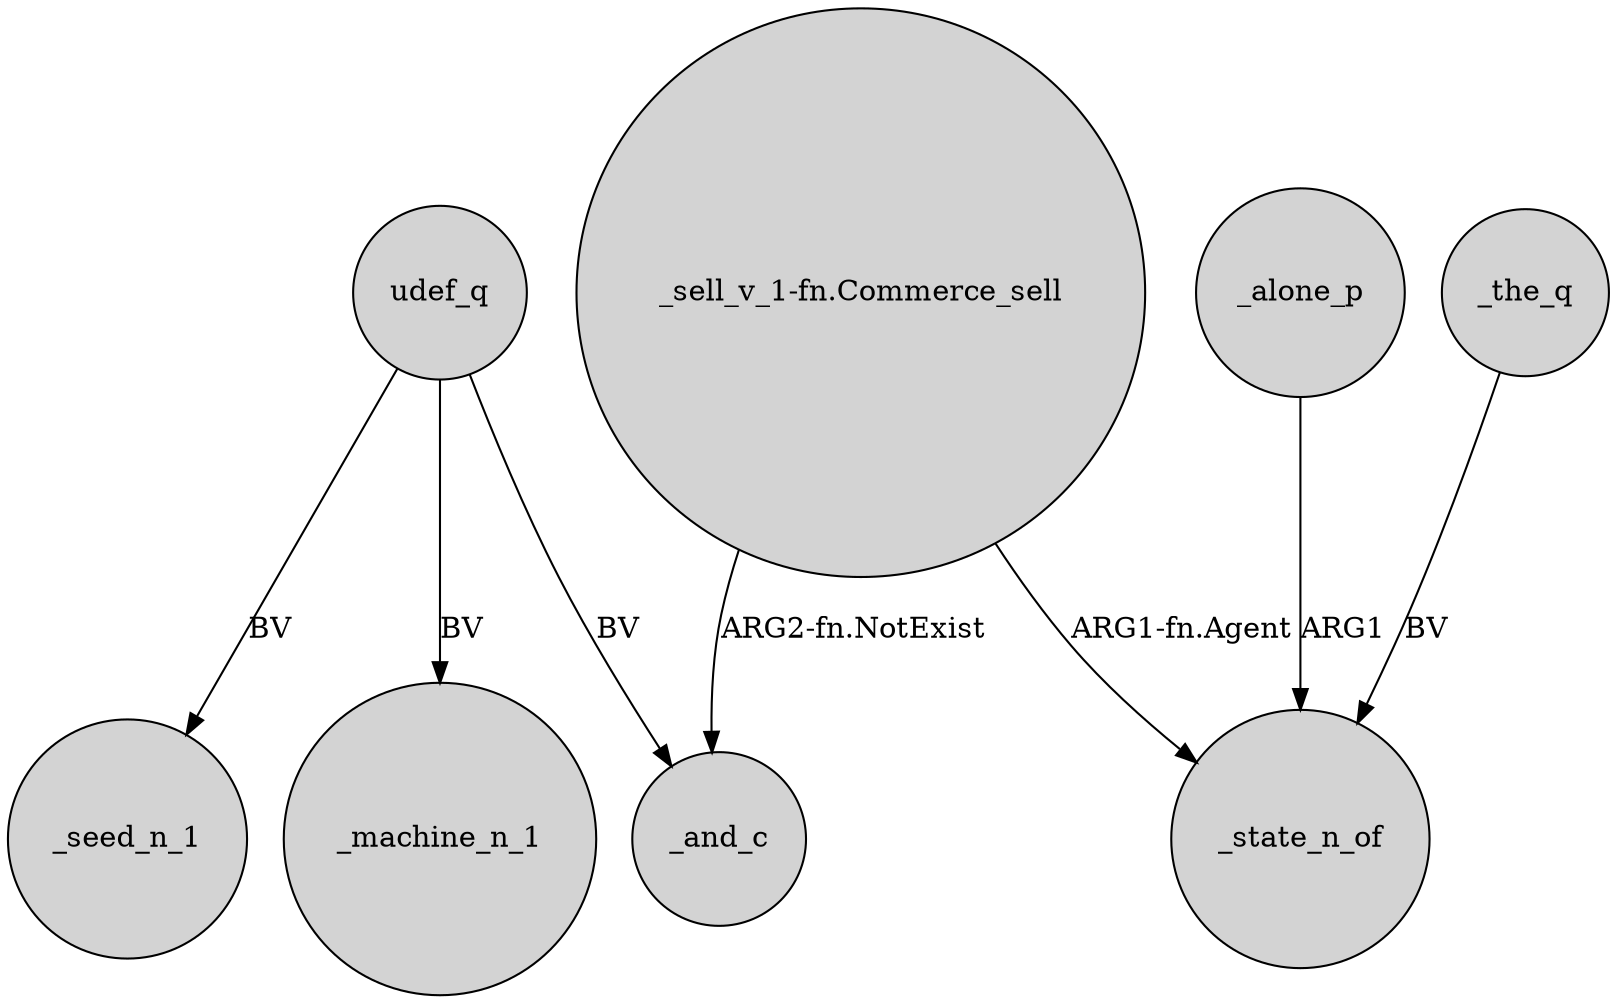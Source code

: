 digraph {
	node [shape=circle style=filled]
	udef_q -> _machine_n_1 [label=BV]
	_alone_p -> _state_n_of [label=ARG1]
	_the_q -> _state_n_of [label=BV]
	udef_q -> _and_c [label=BV]
	udef_q -> _seed_n_1 [label=BV]
	"_sell_v_1-fn.Commerce_sell" -> _and_c [label="ARG2-fn.NotExist"]
	"_sell_v_1-fn.Commerce_sell" -> _state_n_of [label="ARG1-fn.Agent"]
}
